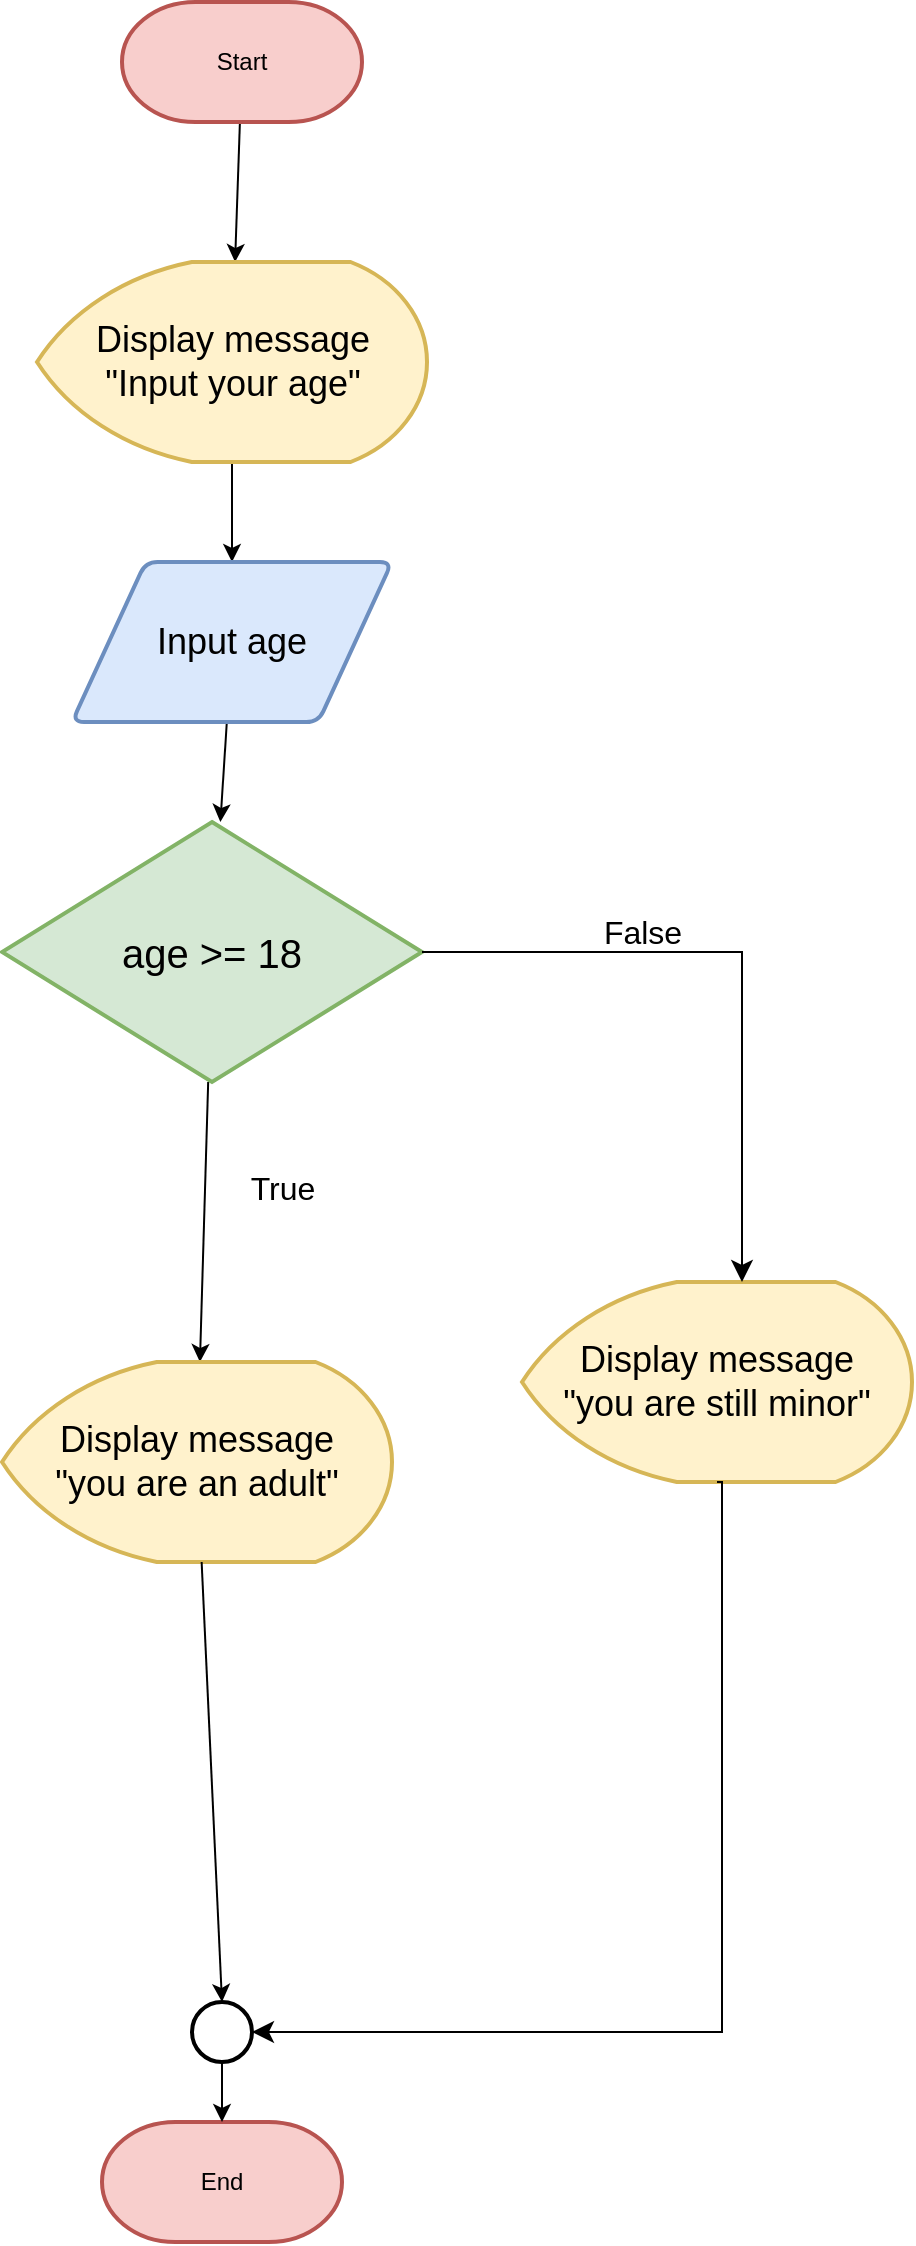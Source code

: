 <mxfile>
    <diagram id="L_84Dcfrru8DS8Api9Ji" name="Page-1">
        <mxGraphModel dx="702" dy="423" grid="1" gridSize="10" guides="1" tooltips="1" connect="1" arrows="1" fold="1" page="1" pageScale="1" pageWidth="850" pageHeight="1100" math="0" shadow="0">
            <root>
                <mxCell id="0"/>
                <mxCell id="1" parent="0"/>
                <mxCell id="4" style="edgeStyle=none;html=1;" edge="1" parent="1" source="2">
                    <mxGeometry relative="1" as="geometry">
                        <mxPoint x="346.538" y="150" as="targetPoint"/>
                    </mxGeometry>
                </mxCell>
                <mxCell id="2" value="Start" style="strokeWidth=2;html=1;shape=mxgraph.flowchart.terminator;whiteSpace=wrap;fillColor=#f8cecc;strokeColor=#b85450;" vertex="1" parent="1">
                    <mxGeometry x="290" y="20" width="120" height="60" as="geometry"/>
                </mxCell>
                <mxCell id="7" style="edgeStyle=none;html=1;entryX=0.5;entryY=0;entryDx=0;entryDy=0;" edge="1" parent="1" source="5" target="6">
                    <mxGeometry relative="1" as="geometry"/>
                </mxCell>
                <mxCell id="5" value="&lt;font style=&quot;font-size: 18px;&quot;&gt;Display message&lt;/font&gt;&lt;div&gt;&lt;font style=&quot;font-size: 18px;&quot;&gt;&quot;Input your age&quot;&lt;/font&gt;&lt;/div&gt;" style="strokeWidth=2;html=1;shape=mxgraph.flowchart.display;whiteSpace=wrap;fillColor=#fff2cc;strokeColor=#d6b656;" vertex="1" parent="1">
                    <mxGeometry x="247.5" y="150" width="195" height="100" as="geometry"/>
                </mxCell>
                <mxCell id="9" style="edgeStyle=none;html=1;" edge="1" parent="1" source="6" target="8">
                    <mxGeometry relative="1" as="geometry"/>
                </mxCell>
                <mxCell id="6" value="&lt;font style=&quot;font-size: 18px;&quot;&gt;Input age&lt;/font&gt;" style="shape=parallelogram;html=1;strokeWidth=2;perimeter=parallelogramPerimeter;whiteSpace=wrap;rounded=1;arcSize=12;size=0.23;fillColor=#dae8fc;strokeColor=#6c8ebf;" vertex="1" parent="1">
                    <mxGeometry x="265" y="300" width="160" height="80" as="geometry"/>
                </mxCell>
                <mxCell id="13" style="edgeStyle=none;html=1;" edge="1" parent="1" source="8" target="11">
                    <mxGeometry relative="1" as="geometry"/>
                </mxCell>
                <mxCell id="8" value="&lt;font style=&quot;font-size: 20px;&quot;&gt;age &amp;gt;= 18&lt;/font&gt;" style="strokeWidth=2;html=1;shape=mxgraph.flowchart.decision;whiteSpace=wrap;fillColor=#d5e8d4;strokeColor=#82b366;" vertex="1" parent="1">
                    <mxGeometry x="230" y="430" width="210" height="130" as="geometry"/>
                </mxCell>
                <mxCell id="11" value="&lt;font style=&quot;font-size: 18px;&quot;&gt;Display message&lt;/font&gt;&lt;div&gt;&lt;font style=&quot;font-size: 18px;&quot;&gt;&quot;you are an adult&quot;&lt;/font&gt;&lt;/div&gt;" style="strokeWidth=2;html=1;shape=mxgraph.flowchart.display;whiteSpace=wrap;fillColor=#fff2cc;strokeColor=#d6b656;" vertex="1" parent="1">
                    <mxGeometry x="230" y="700" width="195" height="100" as="geometry"/>
                </mxCell>
                <mxCell id="12" value="&lt;font style=&quot;font-size: 18px;&quot;&gt;Display message&lt;/font&gt;&lt;div&gt;&lt;font style=&quot;font-size: 18px;&quot;&gt;&quot;you are still minor&quot;&lt;/font&gt;&lt;/div&gt;" style="strokeWidth=2;html=1;shape=mxgraph.flowchart.display;whiteSpace=wrap;fillColor=#fff2cc;strokeColor=#d6b656;" vertex="1" parent="1">
                    <mxGeometry x="490" y="660" width="195" height="100" as="geometry"/>
                </mxCell>
                <mxCell id="15" value="End" style="strokeWidth=2;html=1;shape=mxgraph.flowchart.terminator;whiteSpace=wrap;fillColor=#f8cecc;strokeColor=#b85450;" vertex="1" parent="1">
                    <mxGeometry x="280" y="1080" width="120" height="60" as="geometry"/>
                </mxCell>
                <mxCell id="16" style="edgeStyle=none;html=1;entryX=0.5;entryY=0;entryDx=0;entryDy=0;entryPerimeter=0;" edge="1" parent="1" source="11" target="20">
                    <mxGeometry relative="1" as="geometry">
                        <mxPoint x="400" y="1050" as="targetPoint"/>
                    </mxGeometry>
                </mxCell>
                <mxCell id="18" value="True" style="text;html=1;align=center;verticalAlign=middle;resizable=0;points=[];autosize=1;strokeColor=none;fillColor=none;fontSize=16;" vertex="1" parent="1">
                    <mxGeometry x="340" y="598" width="60" height="30" as="geometry"/>
                </mxCell>
                <mxCell id="19" value="False" style="text;html=1;align=center;verticalAlign=middle;resizable=0;points=[];autosize=1;strokeColor=none;fillColor=none;fontSize=16;" vertex="1" parent="1">
                    <mxGeometry x="520" y="470" width="60" height="30" as="geometry"/>
                </mxCell>
                <mxCell id="21" style="edgeStyle=none;html=1;" edge="1" parent="1" source="20" target="15">
                    <mxGeometry relative="1" as="geometry"/>
                </mxCell>
                <mxCell id="20" value="" style="strokeWidth=2;html=1;shape=mxgraph.flowchart.start_2;whiteSpace=wrap;" vertex="1" parent="1">
                    <mxGeometry x="325" y="1020" width="30" height="30" as="geometry"/>
                </mxCell>
                <mxCell id="23" value="" style="edgeStyle=segmentEdgeStyle;endArrow=classic;html=1;curved=0;rounded=0;endSize=8;startSize=8;sourcePerimeterSpacing=0;targetPerimeterSpacing=0;exitX=1;exitY=0.5;exitDx=0;exitDy=0;exitPerimeter=0;" edge="1" parent="1" source="8" target="12">
                    <mxGeometry width="100" relative="1" as="geometry">
                        <mxPoint x="610" y="520" as="sourcePoint"/>
                        <mxPoint x="640" y="610" as="targetPoint"/>
                        <Array as="points">
                            <mxPoint x="600" y="495"/>
                        </Array>
                    </mxGeometry>
                </mxCell>
                <mxCell id="26" value="" style="edgeStyle=segmentEdgeStyle;endArrow=classic;html=1;curved=0;rounded=0;endSize=8;startSize=8;sourcePerimeterSpacing=0;targetPerimeterSpacing=0;entryX=1;entryY=0.5;entryDx=0;entryDy=0;entryPerimeter=0;exitX=0.5;exitY=1;exitDx=0;exitDy=0;exitPerimeter=0;" edge="1" parent="1" source="12" target="20">
                    <mxGeometry width="100" relative="1" as="geometry">
                        <mxPoint x="590" y="790" as="sourcePoint"/>
                        <mxPoint x="660" y="890" as="targetPoint"/>
                        <Array as="points">
                            <mxPoint x="590" y="760"/>
                            <mxPoint x="590" y="1035"/>
                        </Array>
                    </mxGeometry>
                </mxCell>
            </root>
        </mxGraphModel>
    </diagram>
</mxfile>